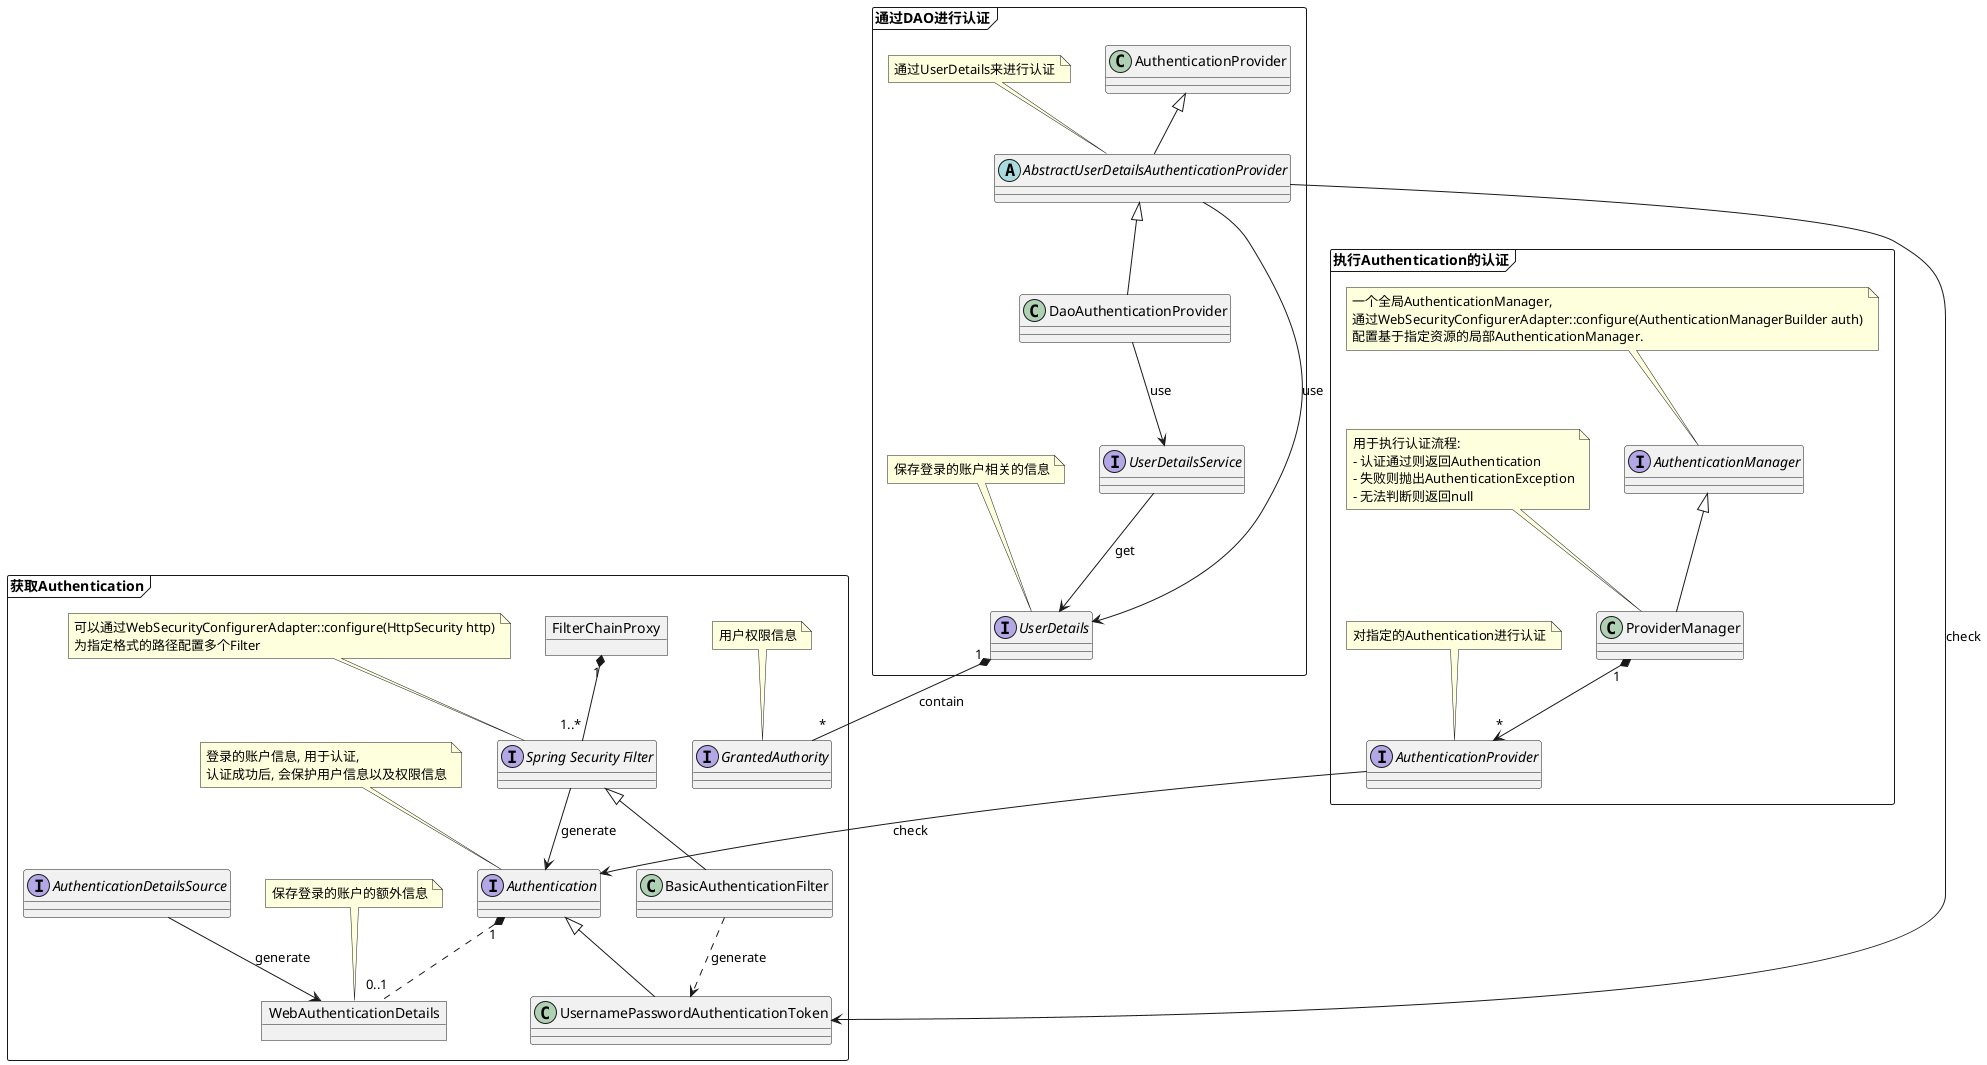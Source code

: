 @startuml "Spring Security框架设计"

frame "获取Authentication" as Step1 {
object FilterChainProxy
interface "Spring Security Filter" as Filter
FilterChainProxy "1" *-- "1..*" Filter
note as FilterNote
可以通过WebSecurityConfigurerAdapter::configure(HttpSecurity http)
为指定格式的路径配置多个Filter
endnote
FilterNote .. Filter

interface Authentication
note as AuthenticationNote
登录的账户信息, 用于认证,
认证成功后, 会保护用户信息以及权限信息
endnote
AuthenticationNote .. Authentication

object WebAuthenticationDetails
note as AuthenticationDetails
保存登录的账户的额外信息
endnote
AuthenticationDetails .. WebAuthenticationDetails
Authentication "1" *.. "0..1" WebAuthenticationDetails

interface AuthenticationDetailsSource
AuthenticationDetailsSource --> WebAuthenticationDetails: generate

interface GrantedAuthority
note as GrantedAuthorityNote
用户权限信息
endnote
GrantedAuthorityNote .. GrantedAuthority

Filter --> Authentication: generate

class BasicAuthenticationFilter extends Filter
class UsernamePasswordAuthenticationToken extends Authentication
BasicAuthenticationFilter ..> UsernamePasswordAuthenticationToken: generate
}

frame "执行Authentication的认证" as Step2 {

interface AuthenticationManager
note as AuthenticationManagerNote
一个全局AuthenticationManager, 
通过WebSecurityConfigurerAdapter::configure(AuthenticationManagerBuilder auth)
配置基于指定资源的局部AuthenticationManager.
endnote
AuthenticationManagerNote .. AuthenticationManager
class ProviderManager extends AuthenticationManager
note as ProviderManagerNote
用于执行认证流程: 
- 认证通过则返回Authentication
- 失败则抛出AuthenticationException
- 无法判断则返回null
endnote
ProviderManagerNote .. ProviderManager

interface AuthenticationProvider
note as AuthenticationProviderNote
对指定的Authentication进行认证
endnote
AuthenticationProviderNote .. AuthenticationProvider
AuthenticationProvider --> Authentication: check

ProviderManager "1" *--> "*" AuthenticationProvider
}

frame "通过DAO进行认证" as Step3 {

abstract class AbstractUserDetailsAuthenticationProvider extends AuthenticationProvider
AbstractUserDetailsAuthenticationProvider --> UsernamePasswordAuthenticationToken: check

class DaoAuthenticationProvider extends AbstractUserDetailsAuthenticationProvider
note as DaoAuthenticationProviderNote
通过UserDetails来进行认证
endnote
DaoAuthenticationProviderNote .. AbstractUserDetailsAuthenticationProvider

interface UserDetails
note as UserDetailsNote
保存登录的账户相关的信息
endnote
UserDetailsNote .. UserDetails
interface UserDetailsService

AbstractUserDetailsAuthenticationProvider --> UserDetails: use

UserDetailsService --> UserDetails: get
DaoAuthenticationProvider --> UserDetailsService: use

UserDetails "1" *-- "*" GrantedAuthority: contain

}

@enduml
